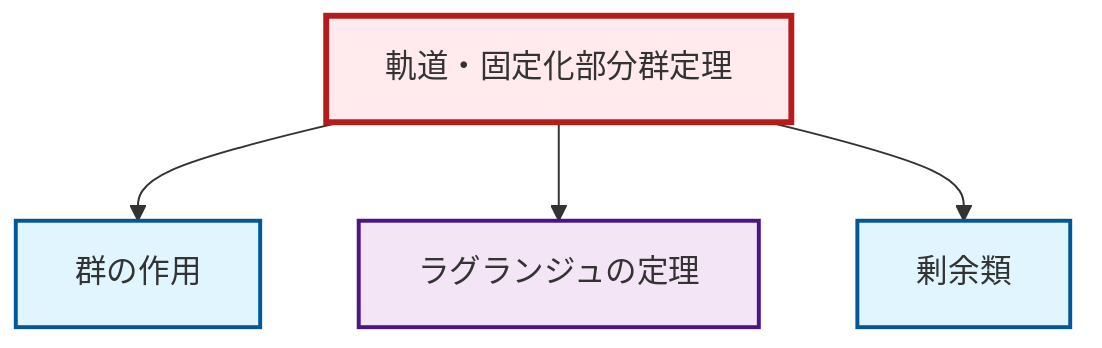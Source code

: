 graph TD
    classDef definition fill:#e1f5fe,stroke:#01579b,stroke-width:2px
    classDef theorem fill:#f3e5f5,stroke:#4a148c,stroke-width:2px
    classDef axiom fill:#fff3e0,stroke:#e65100,stroke-width:2px
    classDef example fill:#e8f5e9,stroke:#1b5e20,stroke-width:2px
    classDef current fill:#ffebee,stroke:#b71c1c,stroke-width:3px
    thm-lagrange["ラグランジュの定理"]:::theorem
    thm-orbit-stabilizer["軌道・固定化部分群定理"]:::theorem
    def-group-action["群の作用"]:::definition
    def-coset["剰余類"]:::definition
    thm-orbit-stabilizer --> def-group-action
    thm-orbit-stabilizer --> thm-lagrange
    thm-orbit-stabilizer --> def-coset
    class thm-orbit-stabilizer current